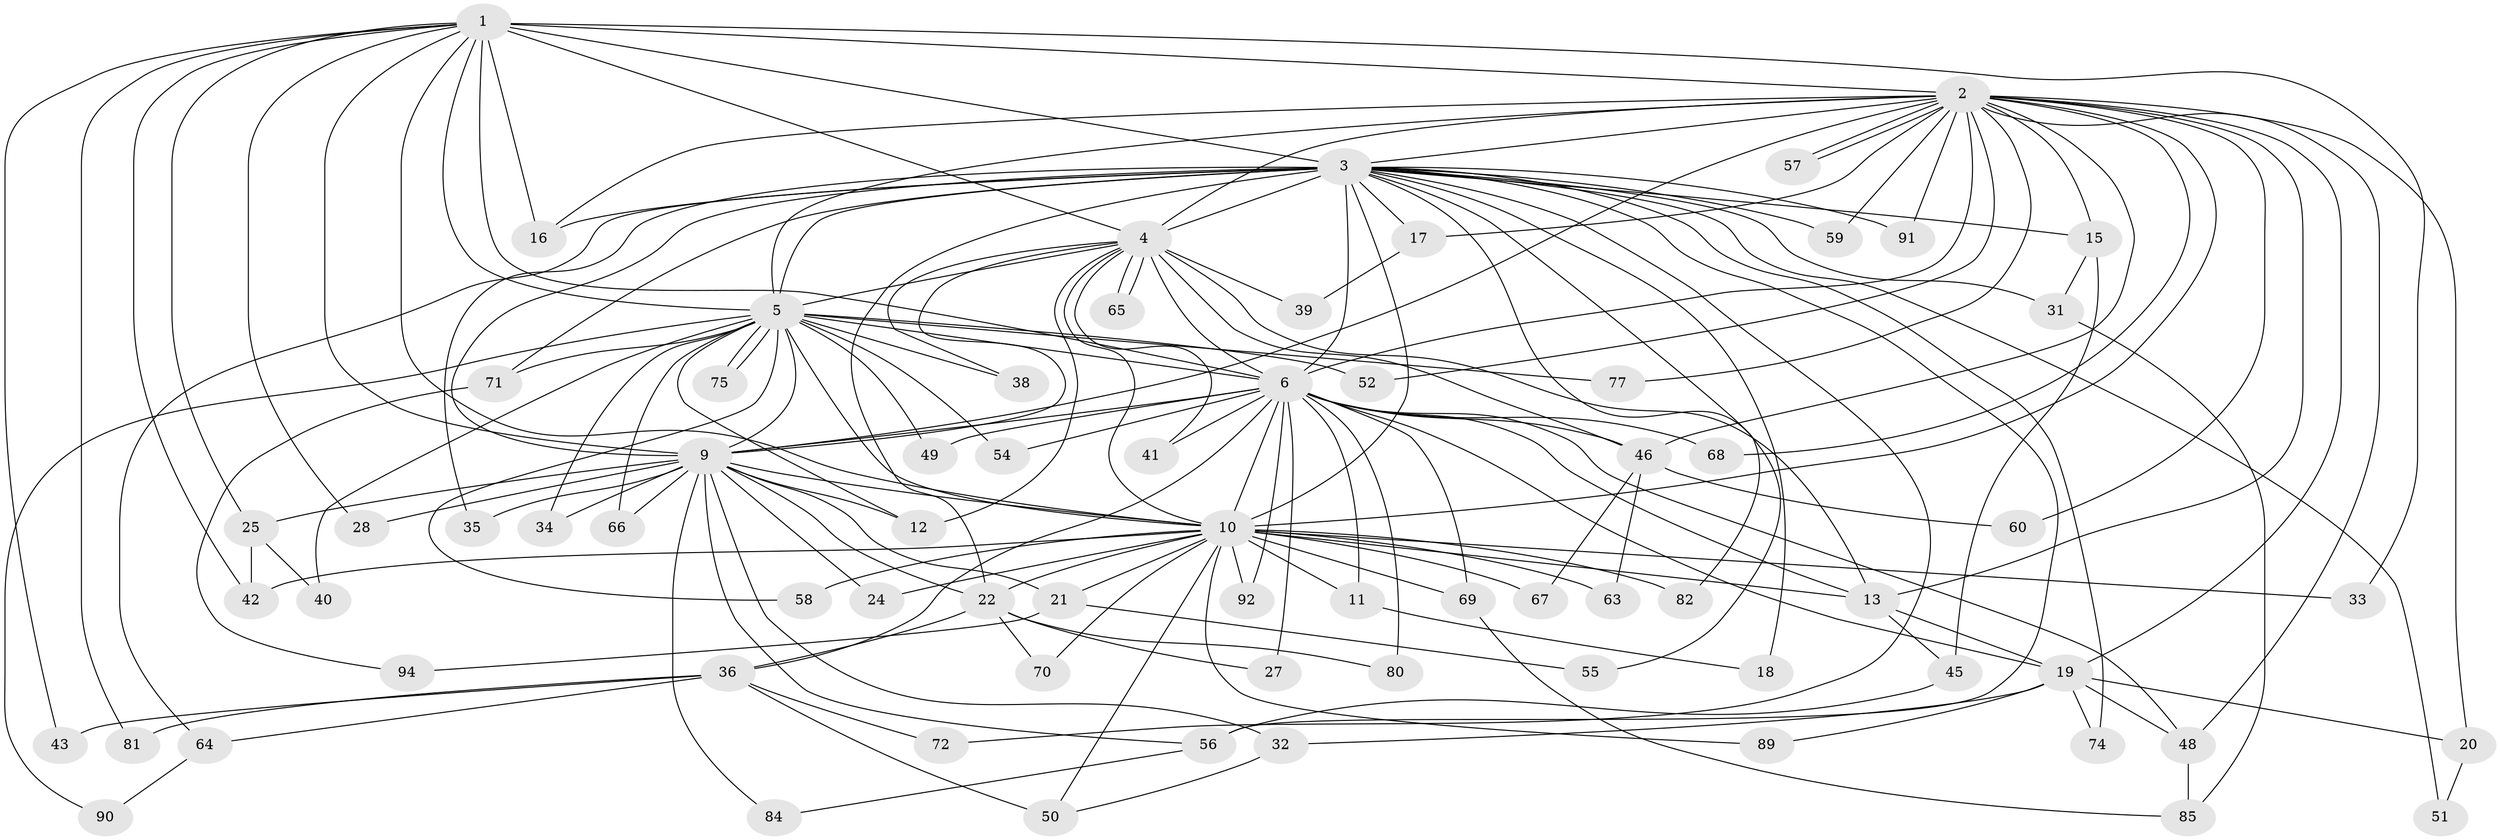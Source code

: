 // Generated by graph-tools (version 1.1) at 2025/51/02/27/25 19:51:45]
// undirected, 72 vertices, 168 edges
graph export_dot {
graph [start="1"]
  node [color=gray90,style=filled];
  1 [super="+30"];
  2 [super="+47"];
  3 [super="+7"];
  4 [super="+88"];
  5 [super="+14"];
  6 [super="+8"];
  9 [super="+83"];
  10 [super="+73"];
  11;
  12 [super="+29"];
  13 [super="+44"];
  15 [super="+76"];
  16 [super="+37"];
  17 [super="+23"];
  18;
  19 [super="+26"];
  20;
  21;
  22 [super="+79"];
  24;
  25 [super="+86"];
  27;
  28;
  31;
  32;
  33;
  34;
  35;
  36 [super="+62"];
  38;
  39;
  40;
  41;
  42;
  43;
  45 [super="+87"];
  46 [super="+53"];
  48 [super="+78"];
  49;
  50 [super="+61"];
  51;
  52;
  54;
  55;
  56;
  57;
  58;
  59;
  60;
  63;
  64;
  65;
  66;
  67;
  68;
  69 [super="+93"];
  70;
  71;
  72;
  74;
  75;
  77;
  80;
  81;
  82;
  84;
  85;
  89;
  90;
  91;
  92;
  94;
  1 -- 2;
  1 -- 3 [weight=2];
  1 -- 4;
  1 -- 5;
  1 -- 6 [weight=3];
  1 -- 9;
  1 -- 10;
  1 -- 16;
  1 -- 25;
  1 -- 28;
  1 -- 33;
  1 -- 42;
  1 -- 43;
  1 -- 81;
  2 -- 3 [weight=2];
  2 -- 4;
  2 -- 5;
  2 -- 6 [weight=2];
  2 -- 9;
  2 -- 10;
  2 -- 15;
  2 -- 19;
  2 -- 20;
  2 -- 46;
  2 -- 48;
  2 -- 52;
  2 -- 57;
  2 -- 57;
  2 -- 59;
  2 -- 60;
  2 -- 68;
  2 -- 77;
  2 -- 91;
  2 -- 13;
  2 -- 16;
  2 -- 17;
  3 -- 4 [weight=3];
  3 -- 5 [weight=3];
  3 -- 6 [weight=4];
  3 -- 9 [weight=2];
  3 -- 10 [weight=3];
  3 -- 15 [weight=2];
  3 -- 17 [weight=2];
  3 -- 51;
  3 -- 55;
  3 -- 56;
  3 -- 59;
  3 -- 71;
  3 -- 91;
  3 -- 64;
  3 -- 72;
  3 -- 74;
  3 -- 16;
  3 -- 18;
  3 -- 82;
  3 -- 31;
  3 -- 35;
  3 -- 22;
  4 -- 5;
  4 -- 6 [weight=2];
  4 -- 9;
  4 -- 10;
  4 -- 13;
  4 -- 38;
  4 -- 39;
  4 -- 41;
  4 -- 46;
  4 -- 65;
  4 -- 65;
  4 -- 12;
  5 -- 6 [weight=2];
  5 -- 9;
  5 -- 10;
  5 -- 12;
  5 -- 34;
  5 -- 38;
  5 -- 40;
  5 -- 49;
  5 -- 52;
  5 -- 54;
  5 -- 66;
  5 -- 71;
  5 -- 75;
  5 -- 75;
  5 -- 77;
  5 -- 90;
  5 -- 58;
  6 -- 9 [weight=2];
  6 -- 10 [weight=2];
  6 -- 69;
  6 -- 68;
  6 -- 11;
  6 -- 80;
  6 -- 27;
  6 -- 92;
  6 -- 36;
  6 -- 41;
  6 -- 48;
  6 -- 49;
  6 -- 54;
  6 -- 46;
  6 -- 19;
  6 -- 13;
  9 -- 10;
  9 -- 12;
  9 -- 21;
  9 -- 22;
  9 -- 24 [weight=2];
  9 -- 25;
  9 -- 28;
  9 -- 32;
  9 -- 34;
  9 -- 35;
  9 -- 56;
  9 -- 66;
  9 -- 84;
  10 -- 11;
  10 -- 13;
  10 -- 21;
  10 -- 22;
  10 -- 24;
  10 -- 33;
  10 -- 42;
  10 -- 50;
  10 -- 58;
  10 -- 63;
  10 -- 67;
  10 -- 69;
  10 -- 70;
  10 -- 82;
  10 -- 89;
  10 -- 92;
  11 -- 18;
  13 -- 19;
  13 -- 45;
  15 -- 31;
  15 -- 45;
  17 -- 39;
  19 -- 20;
  19 -- 32;
  19 -- 48;
  19 -- 74;
  19 -- 89;
  20 -- 51;
  21 -- 55;
  21 -- 94;
  22 -- 27;
  22 -- 36;
  22 -- 70;
  22 -- 80;
  25 -- 40;
  25 -- 42;
  31 -- 85;
  32 -- 50;
  36 -- 43;
  36 -- 64;
  36 -- 72;
  36 -- 81;
  36 -- 50 [weight=2];
  45 -- 56;
  46 -- 67;
  46 -- 60;
  46 -- 63;
  48 -- 85;
  56 -- 84;
  64 -- 90;
  69 -- 85;
  71 -- 94;
}
